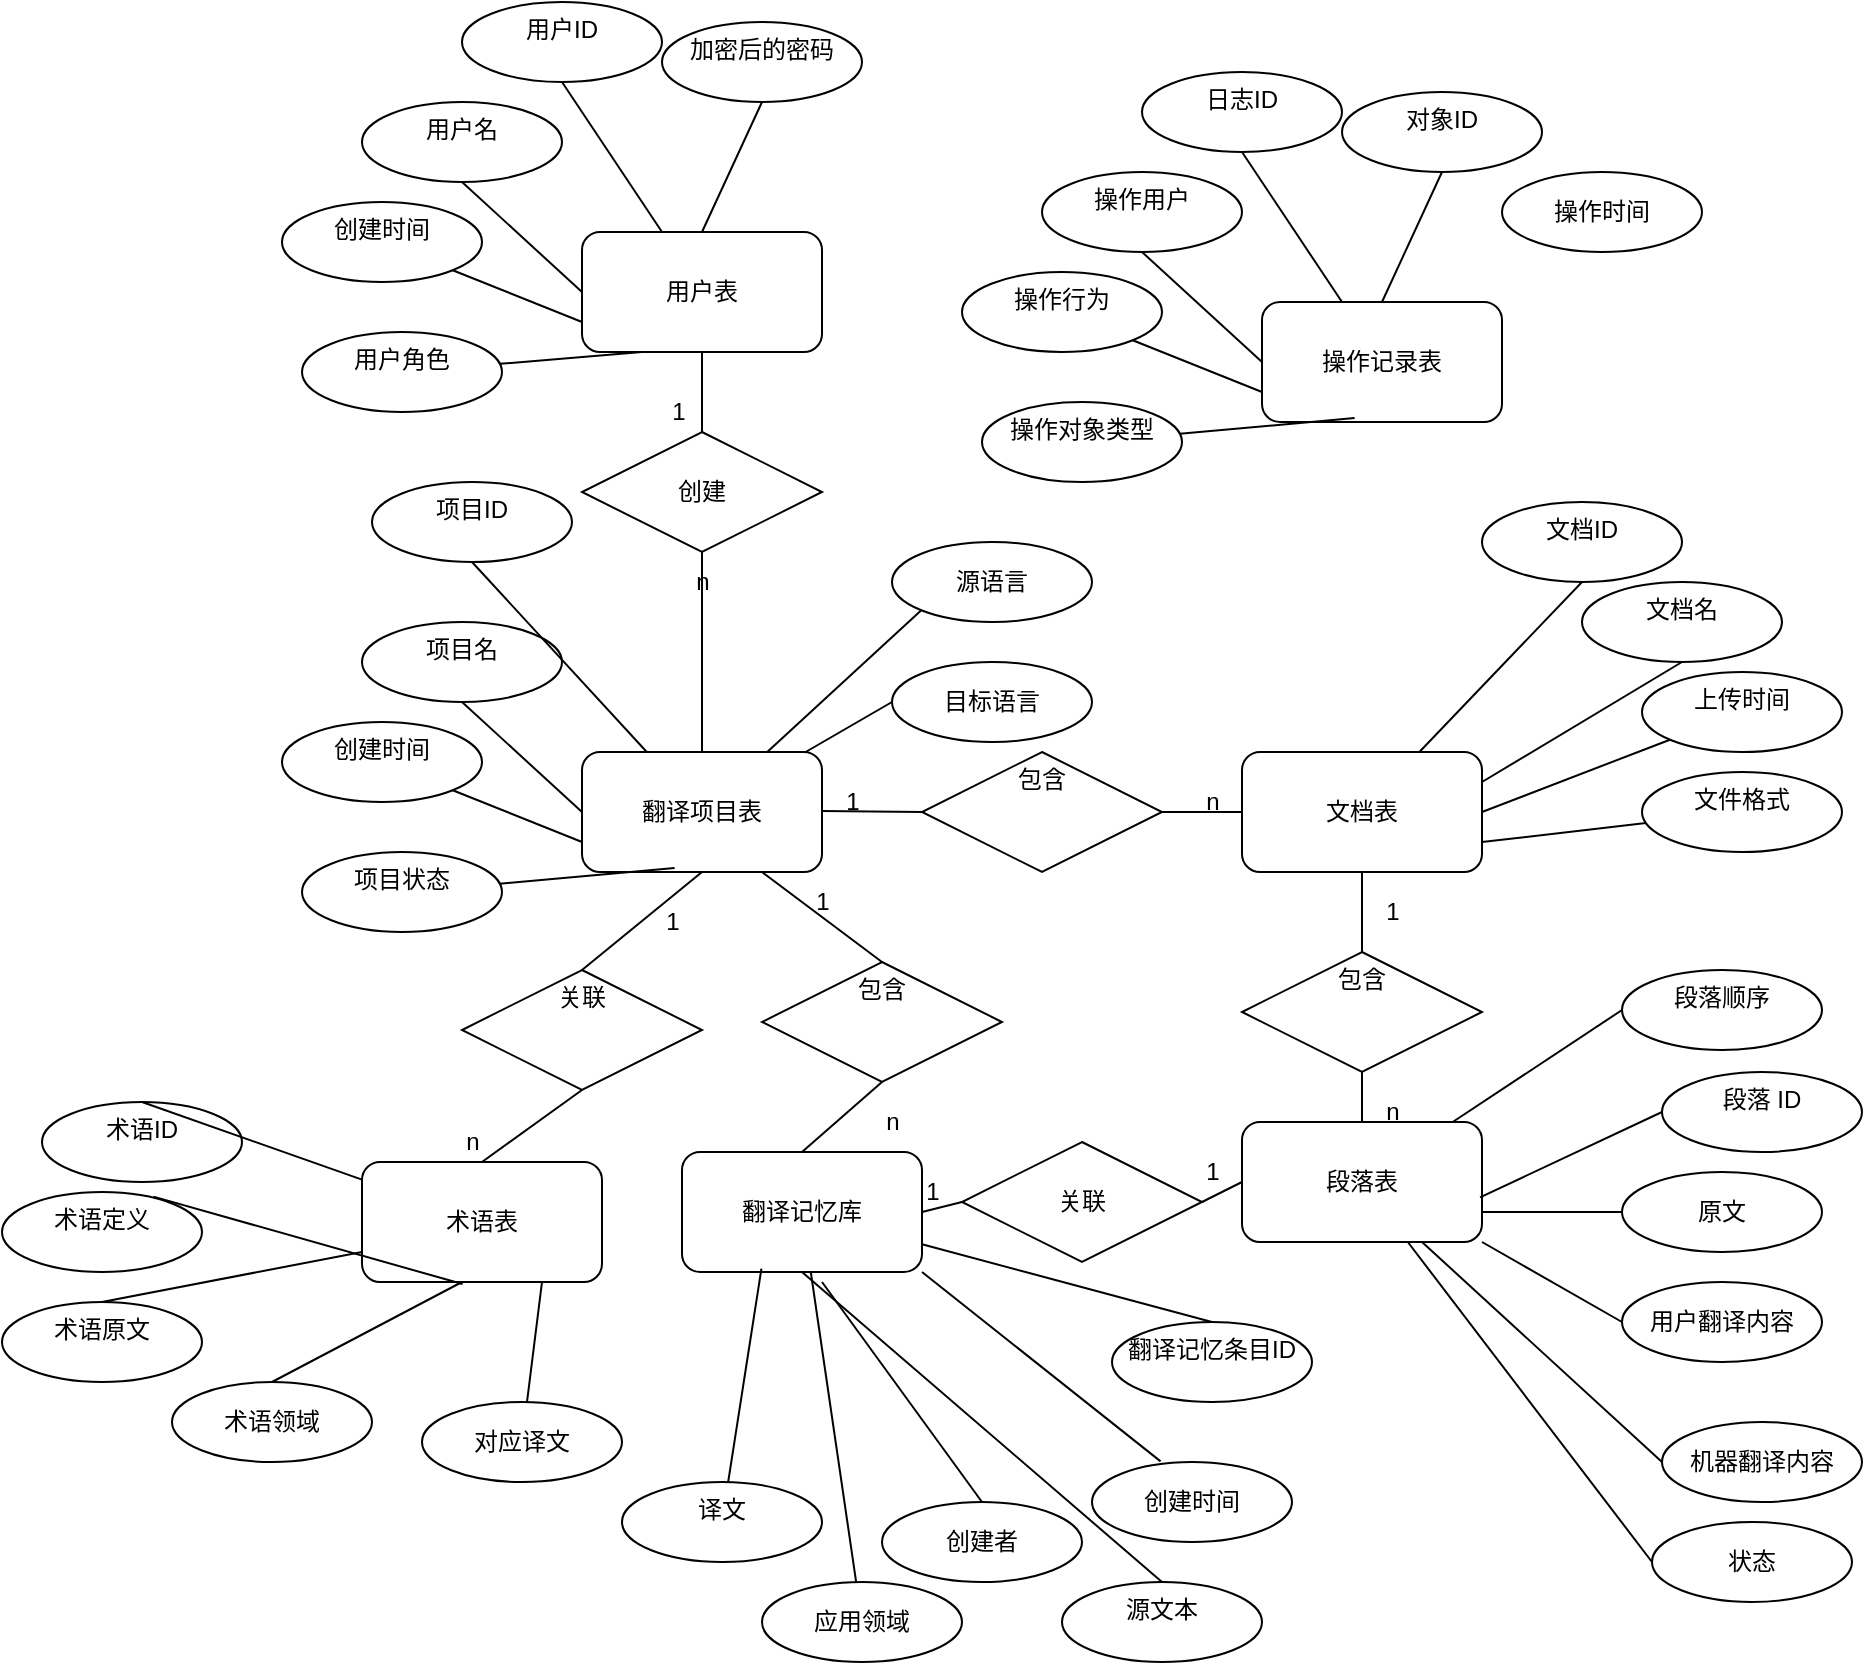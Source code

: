 <mxfile version="26.2.15">
  <diagram id="R2lEEEUBdFMjLlhIrx00" name="Page-1">
    <mxGraphModel dx="1628" dy="1782" grid="1" gridSize="10" guides="1" tooltips="1" connect="1" arrows="1" fold="1" page="1" pageScale="1" pageWidth="850" pageHeight="1100" math="0" shadow="0" extFonts="Permanent Marker^https://fonts.googleapis.com/css?family=Permanent+Marker">
      <root>
        <mxCell id="0" />
        <mxCell id="1" parent="0" />
        <mxCell id="MtWuQG_OQLCqCNwVCw_5-1" value="翻译项目表" style="rounded=1;whiteSpace=wrap;html=1;" parent="1" vertex="1">
          <mxGeometry x="170" y="355" width="120" height="60" as="geometry" />
        </mxCell>
        <mxCell id="MtWuQG_OQLCqCNwVCw_5-18" value="项目ID" style="ellipse;whiteSpace=wrap;html=1;align=center;verticalAlign=top;spacingLeft=4;spacingRight=4;fontFamily=Helvetica;fontSize=12;fontColor=default;resizable=0;fillColor=none;" parent="1" vertex="1">
          <mxGeometry x="65" y="220" width="100" height="40" as="geometry" />
        </mxCell>
        <mxCell id="MtWuQG_OQLCqCNwVCw_5-19" value="项目名" style="ellipse;whiteSpace=wrap;html=1;align=center;verticalAlign=top;spacingLeft=4;spacingRight=4;fontFamily=Helvetica;fontSize=12;fontColor=default;resizable=0;fillColor=none;" parent="1" vertex="1">
          <mxGeometry x="60" y="290" width="100" height="40" as="geometry" />
        </mxCell>
        <mxCell id="MtWuQG_OQLCqCNwVCw_5-21" value="创建时间" style="ellipse;whiteSpace=wrap;html=1;align=center;verticalAlign=top;spacingLeft=4;spacingRight=4;fontFamily=Helvetica;fontSize=12;fontColor=default;resizable=0;fillColor=none;" parent="1" vertex="1">
          <mxGeometry x="20" y="340" width="100" height="40" as="geometry" />
        </mxCell>
        <mxCell id="MtWuQG_OQLCqCNwVCw_5-28" value="项目状态" style="ellipse;whiteSpace=wrap;html=1;align=center;verticalAlign=top;spacingLeft=4;spacingRight=4;fontFamily=Helvetica;fontSize=12;fontColor=default;resizable=0;fillColor=none;" parent="1" vertex="1">
          <mxGeometry x="30" y="405" width="100" height="40" as="geometry" />
        </mxCell>
        <mxCell id="MtWuQG_OQLCqCNwVCw_5-32" value="" style="endArrow=none;html=1;rounded=0;fontFamily=Helvetica;fontSize=12;fontColor=default;resizable=0;exitX=0.5;exitY=1;exitDx=0;exitDy=0;" parent="1" source="MtWuQG_OQLCqCNwVCw_5-18" target="MtWuQG_OQLCqCNwVCw_5-1" edge="1">
          <mxGeometry relative="1" as="geometry">
            <mxPoint x="130" y="455" as="sourcePoint" />
            <mxPoint x="290" y="455" as="targetPoint" />
          </mxGeometry>
        </mxCell>
        <mxCell id="MtWuQG_OQLCqCNwVCw_5-34" value="" style="endArrow=none;html=1;rounded=0;fontFamily=Helvetica;fontSize=12;fontColor=default;resizable=0;entryX=0;entryY=0.75;entryDx=0;entryDy=0;" parent="1" source="MtWuQG_OQLCqCNwVCw_5-21" target="MtWuQG_OQLCqCNwVCw_5-1" edge="1">
          <mxGeometry relative="1" as="geometry">
            <mxPoint x="130" y="455" as="sourcePoint" />
            <mxPoint x="290" y="455" as="targetPoint" />
          </mxGeometry>
        </mxCell>
        <mxCell id="MtWuQG_OQLCqCNwVCw_5-35" value="" style="endArrow=none;html=1;rounded=0;fontFamily=Helvetica;fontSize=12;fontColor=default;resizable=0;exitX=0.5;exitY=1;exitDx=0;exitDy=0;entryX=0;entryY=0.5;entryDx=0;entryDy=0;" parent="1" source="MtWuQG_OQLCqCNwVCw_5-19" target="MtWuQG_OQLCqCNwVCw_5-1" edge="1">
          <mxGeometry relative="1" as="geometry">
            <mxPoint x="130" y="455" as="sourcePoint" />
            <mxPoint x="290" y="455" as="targetPoint" />
          </mxGeometry>
        </mxCell>
        <mxCell id="MtWuQG_OQLCqCNwVCw_5-36" value="" style="endArrow=none;html=1;rounded=0;fontFamily=Helvetica;fontSize=12;fontColor=default;resizable=0;entryX=0.386;entryY=0.967;entryDx=0;entryDy=0;entryPerimeter=0;" parent="1" source="MtWuQG_OQLCqCNwVCw_5-28" target="MtWuQG_OQLCqCNwVCw_5-1" edge="1">
          <mxGeometry relative="1" as="geometry">
            <mxPoint x="130" y="455" as="sourcePoint" />
            <mxPoint x="290" y="455" as="targetPoint" />
          </mxGeometry>
        </mxCell>
        <mxCell id="MtWuQG_OQLCqCNwVCw_5-37" value="" style="endArrow=none;html=1;rounded=0;fontFamily=Helvetica;fontSize=12;fontColor=default;resizable=0;exitX=0.5;exitY=1;exitDx=0;exitDy=0;entryX=0.5;entryY=0;entryDx=0;entryDy=0;" parent="1" source="GQLATtN6Gv0IoLlRFun3-109" target="MtWuQG_OQLCqCNwVCw_5-1" edge="1">
          <mxGeometry relative="1" as="geometry">
            <mxPoint x="310" y="250" as="sourcePoint" />
            <mxPoint x="290" y="455" as="targetPoint" />
          </mxGeometry>
        </mxCell>
        <mxCell id="MtWuQG_OQLCqCNwVCw_5-39" value="文档表" style="rounded=1;whiteSpace=wrap;html=1;" parent="1" vertex="1">
          <mxGeometry x="500" y="355" width="120" height="60" as="geometry" />
        </mxCell>
        <mxCell id="MtWuQG_OQLCqCNwVCw_5-40" value="文档ID" style="ellipse;whiteSpace=wrap;html=1;align=center;verticalAlign=top;spacingLeft=4;spacingRight=4;fontFamily=Helvetica;fontSize=12;fontColor=default;resizable=0;fillColor=none;" parent="1" vertex="1">
          <mxGeometry x="620" y="230" width="100" height="40" as="geometry" />
        </mxCell>
        <mxCell id="MtWuQG_OQLCqCNwVCw_5-41" value="文档名" style="ellipse;whiteSpace=wrap;html=1;align=center;verticalAlign=top;spacingLeft=4;spacingRight=4;fontFamily=Helvetica;fontSize=12;fontColor=default;resizable=0;fillColor=none;" parent="1" vertex="1">
          <mxGeometry x="670" y="270" width="100" height="40" as="geometry" />
        </mxCell>
        <mxCell id="MtWuQG_OQLCqCNwVCw_5-42" value="上传时间" style="ellipse;whiteSpace=wrap;html=1;align=center;verticalAlign=top;spacingLeft=4;spacingRight=4;fontFamily=Helvetica;fontSize=12;fontColor=default;resizable=0;fillColor=none;" parent="1" vertex="1">
          <mxGeometry x="700" y="315" width="100" height="40" as="geometry" />
        </mxCell>
        <mxCell id="MtWuQG_OQLCqCNwVCw_5-44" value="文件格式" style="ellipse;whiteSpace=wrap;html=1;align=center;verticalAlign=top;spacingLeft=4;spacingRight=4;fontFamily=Helvetica;fontSize=12;fontColor=default;resizable=0;fillColor=none;" parent="1" vertex="1">
          <mxGeometry x="700" y="365" width="100" height="40" as="geometry" />
        </mxCell>
        <mxCell id="MtWuQG_OQLCqCNwVCw_5-45" value="" style="endArrow=none;html=1;rounded=0;fontFamily=Helvetica;fontSize=12;fontColor=default;resizable=0;exitX=0.5;exitY=1;exitDx=0;exitDy=0;" parent="1" source="MtWuQG_OQLCqCNwVCw_5-40" target="MtWuQG_OQLCqCNwVCw_5-39" edge="1">
          <mxGeometry relative="1" as="geometry">
            <mxPoint x="610" y="525" as="sourcePoint" />
            <mxPoint x="770" y="525" as="targetPoint" />
          </mxGeometry>
        </mxCell>
        <mxCell id="MtWuQG_OQLCqCNwVCw_5-46" value="" style="endArrow=none;html=1;rounded=0;fontFamily=Helvetica;fontSize=12;fontColor=default;resizable=0;entryX=1;entryY=0.5;entryDx=0;entryDy=0;" parent="1" source="MtWuQG_OQLCqCNwVCw_5-42" target="MtWuQG_OQLCqCNwVCw_5-39" edge="1">
          <mxGeometry relative="1" as="geometry">
            <mxPoint x="610" y="525" as="sourcePoint" />
            <mxPoint x="770" y="525" as="targetPoint" />
          </mxGeometry>
        </mxCell>
        <mxCell id="MtWuQG_OQLCqCNwVCw_5-47" value="" style="endArrow=none;html=1;rounded=0;fontFamily=Helvetica;fontSize=12;fontColor=default;resizable=0;exitX=0.5;exitY=1;exitDx=0;exitDy=0;entryX=1;entryY=0.25;entryDx=0;entryDy=0;" parent="1" source="MtWuQG_OQLCqCNwVCw_5-41" target="MtWuQG_OQLCqCNwVCw_5-39" edge="1">
          <mxGeometry relative="1" as="geometry">
            <mxPoint x="610" y="525" as="sourcePoint" />
            <mxPoint x="770" y="525" as="targetPoint" />
          </mxGeometry>
        </mxCell>
        <mxCell id="MtWuQG_OQLCqCNwVCw_5-48" value="" style="endArrow=none;html=1;rounded=0;fontFamily=Helvetica;fontSize=12;fontColor=default;resizable=0;entryX=1;entryY=0.75;entryDx=0;entryDy=0;" parent="1" source="MtWuQG_OQLCqCNwVCw_5-44" target="MtWuQG_OQLCqCNwVCw_5-39" edge="1">
          <mxGeometry relative="1" as="geometry">
            <mxPoint x="610" y="525" as="sourcePoint" />
            <mxPoint x="770" y="525" as="targetPoint" />
          </mxGeometry>
        </mxCell>
        <mxCell id="MtWuQG_OQLCqCNwVCw_5-50" value="段落表" style="rounded=1;whiteSpace=wrap;html=1;" parent="1" vertex="1">
          <mxGeometry x="500" y="540" width="120" height="60" as="geometry" />
        </mxCell>
        <mxCell id="MtWuQG_OQLCqCNwVCw_5-51" value="段落顺序" style="ellipse;whiteSpace=wrap;html=1;align=center;verticalAlign=top;spacingLeft=4;spacingRight=4;fontFamily=Helvetica;fontSize=12;fontColor=default;resizable=0;fillColor=none;" parent="1" vertex="1">
          <mxGeometry x="690" y="464" width="100" height="40" as="geometry" />
        </mxCell>
        <mxCell id="MtWuQG_OQLCqCNwVCw_5-52" value="段落 ID" style="ellipse;whiteSpace=wrap;html=1;align=center;verticalAlign=top;spacingLeft=4;spacingRight=4;fontFamily=Helvetica;fontSize=12;fontColor=default;resizable=0;fillColor=none;" parent="1" vertex="1">
          <mxGeometry x="710" y="515" width="100" height="40" as="geometry" />
        </mxCell>
        <mxCell id="MtWuQG_OQLCqCNwVCw_5-56" value="" style="endArrow=none;html=1;rounded=0;fontFamily=Helvetica;fontSize=12;fontColor=default;resizable=0;exitX=0;exitY=0.5;exitDx=0;exitDy=0;" parent="1" source="MtWuQG_OQLCqCNwVCw_5-51" target="MtWuQG_OQLCqCNwVCw_5-50" edge="1">
          <mxGeometry relative="1" as="geometry">
            <mxPoint x="230" y="530" as="sourcePoint" />
            <mxPoint x="450" y="569" as="targetPoint" />
          </mxGeometry>
        </mxCell>
        <mxCell id="MtWuQG_OQLCqCNwVCw_5-58" value="" style="endArrow=none;html=1;rounded=0;fontFamily=Helvetica;fontSize=12;fontColor=default;resizable=0;exitX=0;exitY=0.5;exitDx=0;exitDy=0;entryX=0.992;entryY=0.628;entryDx=0;entryDy=0;entryPerimeter=0;" parent="1" source="MtWuQG_OQLCqCNwVCw_5-52" target="MtWuQG_OQLCqCNwVCw_5-50" edge="1">
          <mxGeometry relative="1" as="geometry">
            <mxPoint x="290" y="569" as="sourcePoint" />
            <mxPoint x="450" y="569" as="targetPoint" />
          </mxGeometry>
        </mxCell>
        <mxCell id="MtWuQG_OQLCqCNwVCw_5-61" value="术语表" style="rounded=1;whiteSpace=wrap;html=1;" parent="1" vertex="1">
          <mxGeometry x="60" y="560" width="120" height="60" as="geometry" />
        </mxCell>
        <mxCell id="MtWuQG_OQLCqCNwVCw_5-62" value="术语ID" style="ellipse;whiteSpace=wrap;html=1;align=center;verticalAlign=top;spacingLeft=4;spacingRight=4;fontFamily=Helvetica;fontSize=12;fontColor=default;resizable=0;fillColor=none;" parent="1" vertex="1">
          <mxGeometry x="-100" y="530" width="100" height="40" as="geometry" />
        </mxCell>
        <mxCell id="MtWuQG_OQLCqCNwVCw_5-63" value="术语原文" style="ellipse;whiteSpace=wrap;html=1;align=center;verticalAlign=top;spacingLeft=4;spacingRight=4;fontFamily=Helvetica;fontSize=12;fontColor=default;resizable=0;fillColor=none;" parent="1" vertex="1">
          <mxGeometry x="-120" y="630" width="100" height="40" as="geometry" />
        </mxCell>
        <mxCell id="MtWuQG_OQLCqCNwVCw_5-64" value="术语定义" style="ellipse;whiteSpace=wrap;html=1;align=center;verticalAlign=top;spacingLeft=4;spacingRight=4;fontFamily=Helvetica;fontSize=12;fontColor=default;resizable=0;fillColor=none;" parent="1" vertex="1">
          <mxGeometry x="-120" y="575" width="100" height="40" as="geometry" />
        </mxCell>
        <mxCell id="MtWuQG_OQLCqCNwVCw_5-67" value="" style="endArrow=none;html=1;rounded=0;fontFamily=Helvetica;fontSize=12;fontColor=default;resizable=0;exitX=0.5;exitY=0;exitDx=0;exitDy=0;" parent="1" source="MtWuQG_OQLCqCNwVCw_5-62" target="MtWuQG_OQLCqCNwVCw_5-61" edge="1">
          <mxGeometry relative="1" as="geometry">
            <mxPoint x="-160" y="694" as="sourcePoint" />
            <mxPoint y="694" as="targetPoint" />
          </mxGeometry>
        </mxCell>
        <mxCell id="MtWuQG_OQLCqCNwVCw_5-68" value="" style="endArrow=none;html=1;rounded=0;fontFamily=Helvetica;fontSize=12;fontColor=default;resizable=0;entryX=0.419;entryY=1.017;entryDx=0;entryDy=0;entryPerimeter=0;exitX=0.757;exitY=0.058;exitDx=0;exitDy=0;exitPerimeter=0;" parent="1" source="MtWuQG_OQLCqCNwVCw_5-64" target="MtWuQG_OQLCqCNwVCw_5-61" edge="1">
          <mxGeometry relative="1" as="geometry">
            <mxPoint x="-154.855" y="616.713" as="sourcePoint" />
            <mxPoint y="694" as="targetPoint" />
          </mxGeometry>
        </mxCell>
        <mxCell id="MtWuQG_OQLCqCNwVCw_5-69" value="" style="endArrow=none;html=1;rounded=0;fontFamily=Helvetica;fontSize=12;fontColor=default;resizable=0;exitX=0.5;exitY=0;exitDx=0;exitDy=0;entryX=0;entryY=0.75;entryDx=0;entryDy=0;" parent="1" source="MtWuQG_OQLCqCNwVCw_5-63" edge="1" target="MtWuQG_OQLCqCNwVCw_5-61">
          <mxGeometry relative="1" as="geometry">
            <mxPoint x="-160" y="694" as="sourcePoint" />
            <mxPoint x="120" y="623" as="targetPoint" />
          </mxGeometry>
        </mxCell>
        <mxCell id="MtWuQG_OQLCqCNwVCw_5-94" value="翻译记忆库" style="rounded=1;whiteSpace=wrap;html=1;" parent="1" vertex="1">
          <mxGeometry x="220" y="555" width="120" height="60" as="geometry" />
        </mxCell>
        <mxCell id="MtWuQG_OQLCqCNwVCw_5-95" value="翻译记忆条目ID" style="ellipse;whiteSpace=wrap;html=1;align=center;verticalAlign=top;spacingLeft=4;spacingRight=4;fontFamily=Helvetica;fontSize=12;fontColor=default;resizable=0;fillColor=none;" parent="1" vertex="1">
          <mxGeometry x="435" y="640" width="100" height="40" as="geometry" />
        </mxCell>
        <mxCell id="MtWuQG_OQLCqCNwVCw_5-96" value="源文本" style="ellipse;whiteSpace=wrap;html=1;align=center;verticalAlign=top;spacingLeft=4;spacingRight=4;fontFamily=Helvetica;fontSize=12;fontColor=default;resizable=0;fillColor=none;" parent="1" vertex="1">
          <mxGeometry x="410" y="770" width="100" height="40" as="geometry" />
        </mxCell>
        <mxCell id="MtWuQG_OQLCqCNwVCw_5-97" value="译文" style="ellipse;whiteSpace=wrap;html=1;align=center;verticalAlign=top;spacingLeft=4;spacingRight=4;fontFamily=Helvetica;fontSize=12;fontColor=default;resizable=0;fillColor=none;" parent="1" vertex="1">
          <mxGeometry x="190" y="720" width="100" height="40" as="geometry" />
        </mxCell>
        <mxCell id="MtWuQG_OQLCqCNwVCw_5-100" value="" style="endArrow=none;html=1;rounded=0;fontFamily=Helvetica;fontSize=12;fontColor=default;resizable=0;exitX=0.5;exitY=0;exitDx=0;exitDy=0;" parent="1" source="MtWuQG_OQLCqCNwVCw_5-95" target="MtWuQG_OQLCqCNwVCw_5-94" edge="1">
          <mxGeometry relative="1" as="geometry">
            <mxPoint x="430" y="850" as="sourcePoint" />
            <mxPoint x="590" y="850" as="targetPoint" />
          </mxGeometry>
        </mxCell>
        <mxCell id="MtWuQG_OQLCqCNwVCw_5-101" value="" style="endArrow=none;html=1;rounded=0;fontFamily=Helvetica;fontSize=12;fontColor=default;resizable=0;entryX=0.331;entryY=0.972;entryDx=0;entryDy=0;entryPerimeter=0;" parent="1" source="MtWuQG_OQLCqCNwVCw_5-97" target="MtWuQG_OQLCqCNwVCw_5-94" edge="1">
          <mxGeometry relative="1" as="geometry">
            <mxPoint x="430" y="850" as="sourcePoint" />
            <mxPoint x="590" y="850" as="targetPoint" />
          </mxGeometry>
        </mxCell>
        <mxCell id="MtWuQG_OQLCqCNwVCw_5-102" value="" style="endArrow=none;html=1;rounded=0;fontFamily=Helvetica;fontSize=12;fontColor=default;resizable=0;exitX=0.5;exitY=0;exitDx=0;exitDy=0;entryX=0.5;entryY=1;entryDx=0;entryDy=0;" parent="1" source="MtWuQG_OQLCqCNwVCw_5-96" target="MtWuQG_OQLCqCNwVCw_5-94" edge="1">
          <mxGeometry relative="1" as="geometry">
            <mxPoint x="430" y="850" as="sourcePoint" />
            <mxPoint x="590" y="850" as="targetPoint" />
          </mxGeometry>
        </mxCell>
        <mxCell id="MtWuQG_OQLCqCNwVCw_5-106" value="包含&lt;div&gt;&lt;br&gt;&lt;/div&gt;" style="shape=rhombus;perimeter=rhombusPerimeter;whiteSpace=wrap;html=1;align=center;verticalAlign=top;spacingLeft=4;spacingRight=4;fontFamily=Helvetica;fontSize=12;fontColor=default;resizable=0;fillColor=none;" parent="1" vertex="1">
          <mxGeometry x="340" y="355" width="120" height="60" as="geometry" />
        </mxCell>
        <mxCell id="MtWuQG_OQLCqCNwVCw_5-107" value="包含" style="shape=rhombus;perimeter=rhombusPerimeter;whiteSpace=wrap;html=1;align=center;verticalAlign=top;spacingLeft=4;spacingRight=4;fontFamily=Helvetica;fontSize=12;fontColor=default;resizable=0;fillColor=none;" parent="1" vertex="1">
          <mxGeometry x="500" y="455" width="120" height="60" as="geometry" />
        </mxCell>
        <mxCell id="MtWuQG_OQLCqCNwVCw_5-108" value="关联" style="shape=rhombus;perimeter=rhombusPerimeter;whiteSpace=wrap;html=1;align=center;verticalAlign=top;spacingLeft=4;spacingRight=4;fontFamily=Helvetica;fontSize=12;fontColor=default;resizable=0;fillColor=none;" parent="1" vertex="1">
          <mxGeometry x="110" y="464" width="120" height="60" as="geometry" />
        </mxCell>
        <mxCell id="MtWuQG_OQLCqCNwVCw_5-109" value="包含" style="shape=rhombus;perimeter=rhombusPerimeter;whiteSpace=wrap;html=1;align=center;verticalAlign=top;spacingLeft=4;spacingRight=4;fontFamily=Helvetica;fontSize=12;fontColor=default;resizable=0;fillColor=none;" parent="1" vertex="1">
          <mxGeometry x="260" y="460" width="120" height="60" as="geometry" />
        </mxCell>
        <mxCell id="MtWuQG_OQLCqCNwVCw_5-115" value="" style="endArrow=none;html=1;rounded=0;fontFamily=Helvetica;fontSize=12;fontColor=default;resizable=0;entryX=0;entryY=0.5;entryDx=0;entryDy=0;" parent="1" target="MtWuQG_OQLCqCNwVCw_5-106" edge="1">
          <mxGeometry relative="1" as="geometry">
            <mxPoint x="290" y="384.5" as="sourcePoint" />
            <mxPoint x="450" y="384.5" as="targetPoint" />
          </mxGeometry>
        </mxCell>
        <mxCell id="MtWuQG_OQLCqCNwVCw_5-118" value="" style="endArrow=none;html=1;rounded=0;fontFamily=Helvetica;fontSize=12;fontColor=default;resizable=0;entryX=0.5;entryY=1;entryDx=0;entryDy=0;exitX=0.5;exitY=0;exitDx=0;exitDy=0;" parent="1" source="MtWuQG_OQLCqCNwVCw_5-107" target="MtWuQG_OQLCqCNwVCw_5-39" edge="1">
          <mxGeometry relative="1" as="geometry">
            <mxPoint x="360" y="470" as="sourcePoint" />
            <mxPoint x="340" y="385" as="targetPoint" />
          </mxGeometry>
        </mxCell>
        <mxCell id="MtWuQG_OQLCqCNwVCw_5-119" value="" style="endArrow=none;html=1;rounded=0;fontFamily=Helvetica;fontSize=12;fontColor=default;resizable=0;exitX=0;exitY=0.5;exitDx=0;exitDy=0;entryX=1;entryY=0.5;entryDx=0;entryDy=0;" parent="1" source="MtWuQG_OQLCqCNwVCw_5-39" target="MtWuQG_OQLCqCNwVCw_5-106" edge="1">
          <mxGeometry relative="1" as="geometry">
            <mxPoint x="260" y="560" as="sourcePoint" />
            <mxPoint x="420" y="560" as="targetPoint" />
          </mxGeometry>
        </mxCell>
        <mxCell id="MtWuQG_OQLCqCNwVCw_5-121" value="n" style="text;html=1;align=center;verticalAlign=middle;resizable=0;points=[];autosize=1;strokeColor=none;fillColor=none;fontFamily=Helvetica;fontSize=12;fontColor=default;" parent="1" vertex="1">
          <mxGeometry x="470" y="365" width="30" height="30" as="geometry" />
        </mxCell>
        <mxCell id="MtWuQG_OQLCqCNwVCw_5-122" value="" style="endArrow=none;html=1;rounded=0;fontFamily=Helvetica;fontSize=12;fontColor=default;resizable=0;entryX=0;entryY=0.3D0. 5;entryDx=0;entryDy=0;" parent="1" target="MtWuQG_OQLCqCNwVCw_5-120" edge="1">
          <mxGeometry relative="1" as="geometry">
            <mxPoint x="290" y="384.5" as="sourcePoint" />
            <mxPoint x="340" y="385" as="targetPoint" />
          </mxGeometry>
        </mxCell>
        <mxCell id="MtWuQG_OQLCqCNwVCw_5-120" value="1" style="text;html=1;align=center;verticalAlign=middle;resizable=0;points=[];autosize=1;strokeColor=none;fillColor=none;fontFamily=Helvetica;fontSize=12;fontColor=default;" parent="1" vertex="1">
          <mxGeometry x="290" y="365" width="30" height="30" as="geometry" />
        </mxCell>
        <mxCell id="MtWuQG_OQLCqCNwVCw_5-123" value="" style="endArrow=none;html=1;rounded=0;fontFamily=Helvetica;fontSize=12;fontColor=default;resizable=0;exitX=0.5;exitY=0;exitDx=0;exitDy=0;entryX=0.5;entryY=1;entryDx=0;entryDy=0;" parent="1" source="MtWuQG_OQLCqCNwVCw_5-50" target="MtWuQG_OQLCqCNwVCw_5-107" edge="1">
          <mxGeometry relative="1" as="geometry">
            <mxPoint x="300" y="394.5" as="sourcePoint" />
            <mxPoint x="570" y="520" as="targetPoint" />
          </mxGeometry>
        </mxCell>
        <mxCell id="MtWuQG_OQLCqCNwVCw_5-124" value="n" style="text;html=1;align=center;verticalAlign=middle;resizable=0;points=[];autosize=1;strokeColor=none;fillColor=none;fontFamily=Helvetica;fontSize=12;fontColor=default;" parent="1" vertex="1">
          <mxGeometry x="560" y="520" width="30" height="30" as="geometry" />
        </mxCell>
        <mxCell id="MtWuQG_OQLCqCNwVCw_5-125" value="1" style="text;html=1;align=center;verticalAlign=middle;resizable=0;points=[];autosize=1;strokeColor=none;fillColor=none;fontFamily=Helvetica;fontSize=12;fontColor=default;" parent="1" vertex="1">
          <mxGeometry x="560" y="420" width="30" height="30" as="geometry" />
        </mxCell>
        <mxCell id="MtWuQG_OQLCqCNwVCw_5-126" value="" style="endArrow=none;html=1;rounded=0;fontFamily=Helvetica;fontSize=12;fontColor=default;resizable=0;exitX=0.5;exitY=0;exitDx=0;exitDy=0;entryX=0.5;entryY=1;entryDx=0;entryDy=0;" parent="1" source="MtWuQG_OQLCqCNwVCw_5-61" target="MtWuQG_OQLCqCNwVCw_5-108" edge="1">
          <mxGeometry relative="1" as="geometry">
            <mxPoint x="240" y="550" as="sourcePoint" />
            <mxPoint x="400" y="550" as="targetPoint" />
          </mxGeometry>
        </mxCell>
        <mxCell id="MtWuQG_OQLCqCNwVCw_5-127" value="" style="endArrow=none;html=1;rounded=0;fontFamily=Helvetica;fontSize=12;fontColor=default;resizable=0;exitX=0.5;exitY=0;exitDx=0;exitDy=0;entryX=0.5;entryY=1;entryDx=0;entryDy=0;" parent="1" source="MtWuQG_OQLCqCNwVCw_5-108" target="MtWuQG_OQLCqCNwVCw_5-1" edge="1">
          <mxGeometry relative="1" as="geometry">
            <mxPoint x="240" y="550" as="sourcePoint" />
            <mxPoint x="400" y="550" as="targetPoint" />
          </mxGeometry>
        </mxCell>
        <mxCell id="MtWuQG_OQLCqCNwVCw_5-128" value="" style="endArrow=none;html=1;rounded=0;fontFamily=Helvetica;fontSize=12;fontColor=default;resizable=0;entryX=0.75;entryY=1;entryDx=0;entryDy=0;exitX=0.5;exitY=0;exitDx=0;exitDy=0;" parent="1" source="MtWuQG_OQLCqCNwVCw_5-109" target="MtWuQG_OQLCqCNwVCw_5-1" edge="1">
          <mxGeometry relative="1" as="geometry">
            <mxPoint x="240" y="650" as="sourcePoint" />
            <mxPoint x="570" y="600" as="targetPoint" />
          </mxGeometry>
        </mxCell>
        <mxCell id="MtWuQG_OQLCqCNwVCw_5-130" value="" style="endArrow=none;html=1;rounded=0;fontFamily=Helvetica;fontSize=12;fontColor=default;resizable=0;exitX=0.5;exitY=0;exitDx=0;exitDy=0;entryX=0.5;entryY=1;entryDx=0;entryDy=0;" parent="1" source="MtWuQG_OQLCqCNwVCw_5-94" target="MtWuQG_OQLCqCNwVCw_5-109" edge="1">
          <mxGeometry relative="1" as="geometry">
            <mxPoint x="360" y="565" as="sourcePoint" />
            <mxPoint x="400" y="650" as="targetPoint" />
          </mxGeometry>
        </mxCell>
        <mxCell id="MtWuQG_OQLCqCNwVCw_5-133" value="n" style="text;html=1;align=center;verticalAlign=middle;resizable=0;points=[];autosize=1;strokeColor=none;fillColor=none;fontFamily=Helvetica;fontSize=12;fontColor=default;" parent="1" vertex="1">
          <mxGeometry x="100" y="535" width="30" height="30" as="geometry" />
        </mxCell>
        <mxCell id="MtWuQG_OQLCqCNwVCw_5-134" value="1" style="text;html=1;align=center;verticalAlign=middle;resizable=0;points=[];autosize=1;strokeColor=none;fillColor=none;fontFamily=Helvetica;fontSize=12;fontColor=default;" parent="1" vertex="1">
          <mxGeometry x="275" y="415" width="30" height="30" as="geometry" />
        </mxCell>
        <mxCell id="MtWuQG_OQLCqCNwVCw_5-135" value="n" style="text;html=1;align=center;verticalAlign=middle;resizable=0;points=[];autosize=1;strokeColor=none;fillColor=none;fontFamily=Helvetica;fontSize=12;fontColor=default;" parent="1" vertex="1">
          <mxGeometry x="310" y="525" width="30" height="30" as="geometry" />
        </mxCell>
        <mxCell id="GQLATtN6Gv0IoLlRFun3-65" value="用户表" style="rounded=1;whiteSpace=wrap;html=1;" vertex="1" parent="1">
          <mxGeometry x="170" y="95" width="120" height="60" as="geometry" />
        </mxCell>
        <mxCell id="GQLATtN6Gv0IoLlRFun3-66" value="用户ID" style="ellipse;whiteSpace=wrap;html=1;align=center;verticalAlign=top;spacingLeft=4;spacingRight=4;fontFamily=Helvetica;fontSize=12;fontColor=default;resizable=0;fillColor=none;" vertex="1" parent="1">
          <mxGeometry x="110" y="-20" width="100" height="40" as="geometry" />
        </mxCell>
        <mxCell id="GQLATtN6Gv0IoLlRFun3-67" value="用户名" style="ellipse;whiteSpace=wrap;html=1;align=center;verticalAlign=top;spacingLeft=4;spacingRight=4;fontFamily=Helvetica;fontSize=12;fontColor=default;resizable=0;fillColor=none;" vertex="1" parent="1">
          <mxGeometry x="60" y="30" width="100" height="40" as="geometry" />
        </mxCell>
        <mxCell id="GQLATtN6Gv0IoLlRFun3-68" value="创建时间" style="ellipse;whiteSpace=wrap;html=1;align=center;verticalAlign=top;spacingLeft=4;spacingRight=4;fontFamily=Helvetica;fontSize=12;fontColor=default;resizable=0;fillColor=none;" vertex="1" parent="1">
          <mxGeometry x="20" y="80" width="100" height="40" as="geometry" />
        </mxCell>
        <mxCell id="GQLATtN6Gv0IoLlRFun3-69" value="加密后的密码" style="ellipse;whiteSpace=wrap;html=1;align=center;verticalAlign=top;spacingLeft=4;spacingRight=4;fontFamily=Helvetica;fontSize=12;fontColor=default;resizable=0;fillColor=none;" vertex="1" parent="1">
          <mxGeometry x="210" y="-10" width="100" height="40" as="geometry" />
        </mxCell>
        <mxCell id="GQLATtN6Gv0IoLlRFun3-70" value="用户角色" style="ellipse;whiteSpace=wrap;html=1;align=center;verticalAlign=top;spacingLeft=4;spacingRight=4;fontFamily=Helvetica;fontSize=12;fontColor=default;resizable=0;fillColor=none;" vertex="1" parent="1">
          <mxGeometry x="30" y="145" width="100" height="40" as="geometry" />
        </mxCell>
        <mxCell id="GQLATtN6Gv0IoLlRFun3-71" value="" style="endArrow=none;html=1;rounded=0;fontFamily=Helvetica;fontSize=12;fontColor=default;resizable=0;exitX=0.5;exitY=1;exitDx=0;exitDy=0;" edge="1" parent="1" source="GQLATtN6Gv0IoLlRFun3-66" target="GQLATtN6Gv0IoLlRFun3-65">
          <mxGeometry relative="1" as="geometry">
            <mxPoint x="130" y="195" as="sourcePoint" />
            <mxPoint x="290" y="195" as="targetPoint" />
          </mxGeometry>
        </mxCell>
        <mxCell id="GQLATtN6Gv0IoLlRFun3-72" value="" style="endArrow=none;html=1;rounded=0;fontFamily=Helvetica;fontSize=12;fontColor=default;resizable=0;entryX=0;entryY=0.75;entryDx=0;entryDy=0;" edge="1" parent="1" source="GQLATtN6Gv0IoLlRFun3-68" target="GQLATtN6Gv0IoLlRFun3-65">
          <mxGeometry relative="1" as="geometry">
            <mxPoint x="130" y="195" as="sourcePoint" />
            <mxPoint x="290" y="195" as="targetPoint" />
          </mxGeometry>
        </mxCell>
        <mxCell id="GQLATtN6Gv0IoLlRFun3-73" value="" style="endArrow=none;html=1;rounded=0;fontFamily=Helvetica;fontSize=12;fontColor=default;resizable=0;exitX=0.5;exitY=1;exitDx=0;exitDy=0;entryX=0;entryY=0.5;entryDx=0;entryDy=0;" edge="1" parent="1" source="GQLATtN6Gv0IoLlRFun3-67" target="GQLATtN6Gv0IoLlRFun3-65">
          <mxGeometry relative="1" as="geometry">
            <mxPoint x="130" y="195" as="sourcePoint" />
            <mxPoint x="290" y="195" as="targetPoint" />
          </mxGeometry>
        </mxCell>
        <mxCell id="GQLATtN6Gv0IoLlRFun3-74" value="" style="endArrow=none;html=1;rounded=0;fontFamily=Helvetica;fontSize=12;fontColor=default;resizable=0;entryX=0.25;entryY=1;entryDx=0;entryDy=0;" edge="1" parent="1" source="GQLATtN6Gv0IoLlRFun3-70" target="GQLATtN6Gv0IoLlRFun3-65">
          <mxGeometry relative="1" as="geometry">
            <mxPoint x="130" y="195" as="sourcePoint" />
            <mxPoint x="290" y="195" as="targetPoint" />
          </mxGeometry>
        </mxCell>
        <mxCell id="GQLATtN6Gv0IoLlRFun3-75" value="" style="endArrow=none;html=1;rounded=0;fontFamily=Helvetica;fontSize=12;fontColor=default;resizable=0;exitX=0.5;exitY=1;exitDx=0;exitDy=0;entryX=0.5;entryY=0;entryDx=0;entryDy=0;" edge="1" parent="1" source="GQLATtN6Gv0IoLlRFun3-69" target="GQLATtN6Gv0IoLlRFun3-65">
          <mxGeometry relative="1" as="geometry">
            <mxPoint x="130" y="195" as="sourcePoint" />
            <mxPoint x="290" y="195" as="targetPoint" />
          </mxGeometry>
        </mxCell>
        <mxCell id="GQLATtN6Gv0IoLlRFun3-76" value="1" style="edgeLabel;html=1;align=center;verticalAlign=middle;resizable=0;points=[];spacingLeft=4;spacingRight=4;fontFamily=Helvetica;fontSize=12;fontColor=default;fillColor=none;" vertex="1" connectable="0" parent="1">
          <mxGeometry x="230.003" y="184.998" as="geometry">
            <mxPoint x="-12" as="offset" />
          </mxGeometry>
        </mxCell>
        <mxCell id="GQLATtN6Gv0IoLlRFun3-77" value="" style="endArrow=none;html=1;rounded=0;fontFamily=Helvetica;fontSize=12;fontColor=default;resizable=0;entryX=0;entryY=0.3D0. 5;entryDx=0;entryDy=0;" edge="1" parent="1">
          <mxGeometry relative="1" as="geometry">
            <mxPoint x="290" y="124.5" as="sourcePoint" />
            <mxPoint x="290" y="114" as="targetPoint" />
          </mxGeometry>
        </mxCell>
        <mxCell id="GQLATtN6Gv0IoLlRFun3-79" value="1" style="text;html=1;align=center;verticalAlign=middle;resizable=0;points=[];autosize=1;strokeColor=none;fillColor=none;fontFamily=Helvetica;fontSize=12;fontColor=default;" vertex="1" parent="1">
          <mxGeometry x="200" y="425" width="30" height="30" as="geometry" />
        </mxCell>
        <mxCell id="GQLATtN6Gv0IoLlRFun3-80" value="源语言" style="ellipse;whiteSpace=wrap;html=1;align=center;" vertex="1" parent="1">
          <mxGeometry x="325" y="250" width="100" height="40" as="geometry" />
        </mxCell>
        <mxCell id="GQLATtN6Gv0IoLlRFun3-81" value="目标语言" style="ellipse;whiteSpace=wrap;html=1;align=center;" vertex="1" parent="1">
          <mxGeometry x="325" y="310" width="100" height="40" as="geometry" />
        </mxCell>
        <mxCell id="GQLATtN6Gv0IoLlRFun3-82" value="" style="endArrow=none;html=1;rounded=0;entryX=0;entryY=1;entryDx=0;entryDy=0;" edge="1" parent="1" source="MtWuQG_OQLCqCNwVCw_5-1" target="GQLATtN6Gv0IoLlRFun3-80">
          <mxGeometry relative="1" as="geometry">
            <mxPoint x="170" y="350" as="sourcePoint" />
            <mxPoint x="330" y="350" as="targetPoint" />
          </mxGeometry>
        </mxCell>
        <mxCell id="GQLATtN6Gv0IoLlRFun3-83" value="" style="endArrow=none;html=1;rounded=0;entryX=0;entryY=0.5;entryDx=0;entryDy=0;" edge="1" parent="1" source="MtWuQG_OQLCqCNwVCw_5-1" target="GQLATtN6Gv0IoLlRFun3-81">
          <mxGeometry relative="1" as="geometry">
            <mxPoint x="170" y="350" as="sourcePoint" />
            <mxPoint x="330" y="350" as="targetPoint" />
          </mxGeometry>
        </mxCell>
        <mxCell id="GQLATtN6Gv0IoLlRFun3-84" value="原文" style="ellipse;whiteSpace=wrap;html=1;align=center;" vertex="1" parent="1">
          <mxGeometry x="690" y="565" width="100" height="40" as="geometry" />
        </mxCell>
        <mxCell id="GQLATtN6Gv0IoLlRFun3-85" value="用户翻译内容" style="ellipse;whiteSpace=wrap;html=1;align=center;" vertex="1" parent="1">
          <mxGeometry x="690" y="620" width="100" height="40" as="geometry" />
        </mxCell>
        <mxCell id="GQLATtN6Gv0IoLlRFun3-86" value="机器翻译内容" style="ellipse;whiteSpace=wrap;html=1;align=center;" vertex="1" parent="1">
          <mxGeometry x="710" y="690" width="100" height="40" as="geometry" />
        </mxCell>
        <mxCell id="GQLATtN6Gv0IoLlRFun3-87" value="状态" style="ellipse;whiteSpace=wrap;html=1;align=center;" vertex="1" parent="1">
          <mxGeometry x="705" y="740" width="100" height="40" as="geometry" />
        </mxCell>
        <mxCell id="GQLATtN6Gv0IoLlRFun3-89" value="应用领域" style="ellipse;whiteSpace=wrap;html=1;align=center;" vertex="1" parent="1">
          <mxGeometry x="260" y="770" width="100" height="40" as="geometry" />
        </mxCell>
        <mxCell id="GQLATtN6Gv0IoLlRFun3-90" value="创建时间" style="ellipse;whiteSpace=wrap;html=1;align=center;" vertex="1" parent="1">
          <mxGeometry x="425" y="710" width="100" height="40" as="geometry" />
        </mxCell>
        <mxCell id="GQLATtN6Gv0IoLlRFun3-91" value="对应译文" style="ellipse;whiteSpace=wrap;html=1;align=center;" vertex="1" parent="1">
          <mxGeometry x="90" y="680" width="100" height="40" as="geometry" />
        </mxCell>
        <mxCell id="GQLATtN6Gv0IoLlRFun3-92" value="术语领域" style="ellipse;whiteSpace=wrap;html=1;align=center;" vertex="1" parent="1">
          <mxGeometry x="-35" y="670" width="100" height="40" as="geometry" />
        </mxCell>
        <mxCell id="GQLATtN6Gv0IoLlRFun3-93" value="操作记录表" style="rounded=1;whiteSpace=wrap;html=1;" vertex="1" parent="1">
          <mxGeometry x="510" y="130" width="120" height="60" as="geometry" />
        </mxCell>
        <mxCell id="GQLATtN6Gv0IoLlRFun3-94" value="日志ID" style="ellipse;whiteSpace=wrap;html=1;align=center;verticalAlign=top;spacingLeft=4;spacingRight=4;fontFamily=Helvetica;fontSize=12;fontColor=default;resizable=0;fillColor=none;" vertex="1" parent="1">
          <mxGeometry x="450" y="15" width="100" height="40" as="geometry" />
        </mxCell>
        <mxCell id="GQLATtN6Gv0IoLlRFun3-95" value="操作用户" style="ellipse;whiteSpace=wrap;html=1;align=center;verticalAlign=top;spacingLeft=4;spacingRight=4;fontFamily=Helvetica;fontSize=12;fontColor=default;resizable=0;fillColor=none;" vertex="1" parent="1">
          <mxGeometry x="400" y="65" width="100" height="40" as="geometry" />
        </mxCell>
        <mxCell id="GQLATtN6Gv0IoLlRFun3-96" value="操作行为" style="ellipse;whiteSpace=wrap;html=1;align=center;verticalAlign=top;spacingLeft=4;spacingRight=4;fontFamily=Helvetica;fontSize=12;fontColor=default;resizable=0;fillColor=none;" vertex="1" parent="1">
          <mxGeometry x="360" y="115" width="100" height="40" as="geometry" />
        </mxCell>
        <mxCell id="GQLATtN6Gv0IoLlRFun3-97" value="对象ID" style="ellipse;whiteSpace=wrap;html=1;align=center;verticalAlign=top;spacingLeft=4;spacingRight=4;fontFamily=Helvetica;fontSize=12;fontColor=default;resizable=0;fillColor=none;" vertex="1" parent="1">
          <mxGeometry x="550" y="25" width="100" height="40" as="geometry" />
        </mxCell>
        <mxCell id="GQLATtN6Gv0IoLlRFun3-98" value="操作对象类型" style="ellipse;whiteSpace=wrap;html=1;align=center;verticalAlign=top;spacingLeft=4;spacingRight=4;fontFamily=Helvetica;fontSize=12;fontColor=default;resizable=0;fillColor=none;" vertex="1" parent="1">
          <mxGeometry x="370" y="180" width="100" height="40" as="geometry" />
        </mxCell>
        <mxCell id="GQLATtN6Gv0IoLlRFun3-99" value="" style="endArrow=none;html=1;rounded=0;fontFamily=Helvetica;fontSize=12;fontColor=default;resizable=0;exitX=0.5;exitY=1;exitDx=0;exitDy=0;" edge="1" parent="1" source="GQLATtN6Gv0IoLlRFun3-94" target="GQLATtN6Gv0IoLlRFun3-93">
          <mxGeometry relative="1" as="geometry">
            <mxPoint x="470" y="230" as="sourcePoint" />
            <mxPoint x="630" y="230" as="targetPoint" />
          </mxGeometry>
        </mxCell>
        <mxCell id="GQLATtN6Gv0IoLlRFun3-100" value="" style="endArrow=none;html=1;rounded=0;fontFamily=Helvetica;fontSize=12;fontColor=default;resizable=0;entryX=0;entryY=0.75;entryDx=0;entryDy=0;" edge="1" parent="1" source="GQLATtN6Gv0IoLlRFun3-96" target="GQLATtN6Gv0IoLlRFun3-93">
          <mxGeometry relative="1" as="geometry">
            <mxPoint x="470" y="230" as="sourcePoint" />
            <mxPoint x="630" y="230" as="targetPoint" />
          </mxGeometry>
        </mxCell>
        <mxCell id="GQLATtN6Gv0IoLlRFun3-101" value="" style="endArrow=none;html=1;rounded=0;fontFamily=Helvetica;fontSize=12;fontColor=default;resizable=0;exitX=0.5;exitY=1;exitDx=0;exitDy=0;entryX=0;entryY=0.5;entryDx=0;entryDy=0;" edge="1" parent="1" source="GQLATtN6Gv0IoLlRFun3-95" target="GQLATtN6Gv0IoLlRFun3-93">
          <mxGeometry relative="1" as="geometry">
            <mxPoint x="470" y="230" as="sourcePoint" />
            <mxPoint x="630" y="230" as="targetPoint" />
          </mxGeometry>
        </mxCell>
        <mxCell id="GQLATtN6Gv0IoLlRFun3-102" value="" style="endArrow=none;html=1;rounded=0;fontFamily=Helvetica;fontSize=12;fontColor=default;resizable=0;entryX=0.386;entryY=0.967;entryDx=0;entryDy=0;entryPerimeter=0;" edge="1" parent="1" source="GQLATtN6Gv0IoLlRFun3-98" target="GQLATtN6Gv0IoLlRFun3-93">
          <mxGeometry relative="1" as="geometry">
            <mxPoint x="470" y="230" as="sourcePoint" />
            <mxPoint x="630" y="230" as="targetPoint" />
          </mxGeometry>
        </mxCell>
        <mxCell id="GQLATtN6Gv0IoLlRFun3-103" value="" style="endArrow=none;html=1;rounded=0;fontFamily=Helvetica;fontSize=12;fontColor=default;resizable=0;exitX=0.5;exitY=1;exitDx=0;exitDy=0;entryX=0.5;entryY=0;entryDx=0;entryDy=0;" edge="1" parent="1" source="GQLATtN6Gv0IoLlRFun3-97" target="GQLATtN6Gv0IoLlRFun3-93">
          <mxGeometry relative="1" as="geometry">
            <mxPoint x="470" y="230" as="sourcePoint" />
            <mxPoint x="630" y="230" as="targetPoint" />
          </mxGeometry>
        </mxCell>
        <mxCell id="GQLATtN6Gv0IoLlRFun3-105" value="" style="endArrow=none;html=1;rounded=0;fontFamily=Helvetica;fontSize=12;fontColor=default;resizable=0;entryX=0;entryY=0.3D0. 5;entryDx=0;entryDy=0;" edge="1" parent="1">
          <mxGeometry relative="1" as="geometry">
            <mxPoint x="630" y="159.5" as="sourcePoint" />
            <mxPoint x="630" y="149" as="targetPoint" />
          </mxGeometry>
        </mxCell>
        <mxCell id="GQLATtN6Gv0IoLlRFun3-108" value="操作时间" style="ellipse;whiteSpace=wrap;html=1;align=center;" vertex="1" parent="1">
          <mxGeometry x="630" y="65" width="100" height="40" as="geometry" />
        </mxCell>
        <mxCell id="GQLATtN6Gv0IoLlRFun3-109" value="创建" style="shape=rhombus;perimeter=rhombusPerimeter;whiteSpace=wrap;html=1;align=center;" vertex="1" parent="1">
          <mxGeometry x="170" y="195" width="120" height="60" as="geometry" />
        </mxCell>
        <mxCell id="GQLATtN6Gv0IoLlRFun3-110" value="" style="endArrow=none;html=1;rounded=0;exitX=0.5;exitY=1;exitDx=0;exitDy=0;" edge="1" parent="1" source="GQLATtN6Gv0IoLlRFun3-65" target="GQLATtN6Gv0IoLlRFun3-109">
          <mxGeometry relative="1" as="geometry">
            <mxPoint x="270" y="300" as="sourcePoint" />
            <mxPoint x="430" y="300" as="targetPoint" />
          </mxGeometry>
        </mxCell>
        <mxCell id="GQLATtN6Gv0IoLlRFun3-111" value="n" style="text;html=1;align=center;verticalAlign=middle;resizable=0;points=[];autosize=1;strokeColor=none;fillColor=none;" vertex="1" parent="1">
          <mxGeometry x="215" y="255" width="30" height="30" as="geometry" />
        </mxCell>
        <mxCell id="GQLATtN6Gv0IoLlRFun3-112" value="" style="endArrow=none;html=1;rounded=0;entryX=0;entryY=0.5;entryDx=0;entryDy=0;exitX=1;exitY=0.75;exitDx=0;exitDy=0;" edge="1" parent="1" source="MtWuQG_OQLCqCNwVCw_5-50" target="GQLATtN6Gv0IoLlRFun3-84">
          <mxGeometry relative="1" as="geometry">
            <mxPoint x="610" y="590" as="sourcePoint" />
            <mxPoint x="680" y="590" as="targetPoint" />
          </mxGeometry>
        </mxCell>
        <mxCell id="GQLATtN6Gv0IoLlRFun3-113" value="" style="endArrow=none;html=1;rounded=0;entryX=0;entryY=0.5;entryDx=0;entryDy=0;exitX=1;exitY=1;exitDx=0;exitDy=0;" edge="1" parent="1" source="MtWuQG_OQLCqCNwVCw_5-50" target="GQLATtN6Gv0IoLlRFun3-85">
          <mxGeometry relative="1" as="geometry">
            <mxPoint x="520" y="590" as="sourcePoint" />
            <mxPoint x="680" y="590" as="targetPoint" />
          </mxGeometry>
        </mxCell>
        <mxCell id="GQLATtN6Gv0IoLlRFun3-114" value="" style="endArrow=none;html=1;rounded=0;entryX=0;entryY=0.5;entryDx=0;entryDy=0;exitX=0.75;exitY=1;exitDx=0;exitDy=0;" edge="1" parent="1" source="MtWuQG_OQLCqCNwVCw_5-50" target="GQLATtN6Gv0IoLlRFun3-86">
          <mxGeometry relative="1" as="geometry">
            <mxPoint x="520" y="590" as="sourcePoint" />
            <mxPoint x="680" y="590" as="targetPoint" />
          </mxGeometry>
        </mxCell>
        <mxCell id="GQLATtN6Gv0IoLlRFun3-115" value="" style="endArrow=none;html=1;rounded=0;entryX=0;entryY=0.5;entryDx=0;entryDy=0;" edge="1" parent="1" source="MtWuQG_OQLCqCNwVCw_5-50" target="GQLATtN6Gv0IoLlRFun3-87">
          <mxGeometry relative="1" as="geometry">
            <mxPoint x="530" y="750" as="sourcePoint" />
            <mxPoint x="690" y="750" as="targetPoint" />
          </mxGeometry>
        </mxCell>
        <mxCell id="GQLATtN6Gv0IoLlRFun3-116" value="关联" style="shape=rhombus;perimeter=rhombusPerimeter;whiteSpace=wrap;html=1;align=center;" vertex="1" parent="1">
          <mxGeometry x="360" y="550" width="120" height="60" as="geometry" />
        </mxCell>
        <mxCell id="GQLATtN6Gv0IoLlRFun3-117" value="" style="endArrow=none;html=1;rounded=0;exitX=1;exitY=0.5;exitDx=0;exitDy=0;entryX=0;entryY=0.5;entryDx=0;entryDy=0;" edge="1" parent="1" source="MtWuQG_OQLCqCNwVCw_5-94" target="GQLATtN6Gv0IoLlRFun3-116">
          <mxGeometry relative="1" as="geometry">
            <mxPoint x="380" y="590" as="sourcePoint" />
            <mxPoint x="540" y="590" as="targetPoint" />
          </mxGeometry>
        </mxCell>
        <mxCell id="GQLATtN6Gv0IoLlRFun3-118" value="" style="endArrow=none;html=1;rounded=0;entryX=0;entryY=0.5;entryDx=0;entryDy=0;exitX=1;exitY=0.5;exitDx=0;exitDy=0;" edge="1" parent="1" source="GQLATtN6Gv0IoLlRFun3-116" target="MtWuQG_OQLCqCNwVCw_5-50">
          <mxGeometry relative="1" as="geometry">
            <mxPoint x="380" y="590" as="sourcePoint" />
            <mxPoint x="540" y="590" as="targetPoint" />
          </mxGeometry>
        </mxCell>
        <mxCell id="GQLATtN6Gv0IoLlRFun3-120" value="1" style="text;html=1;align=center;verticalAlign=middle;resizable=0;points=[];autosize=1;strokeColor=none;fillColor=none;" vertex="1" parent="1">
          <mxGeometry x="330" y="560" width="30" height="30" as="geometry" />
        </mxCell>
        <mxCell id="GQLATtN6Gv0IoLlRFun3-121" value="1" style="text;html=1;align=center;verticalAlign=middle;resizable=0;points=[];autosize=1;strokeColor=none;fillColor=none;" vertex="1" parent="1">
          <mxGeometry x="470" y="550" width="30" height="30" as="geometry" />
        </mxCell>
        <mxCell id="GQLATtN6Gv0IoLlRFun3-124" value="" style="endArrow=none;html=1;rounded=0;exitX=0.5;exitY=0;exitDx=0;exitDy=0;" edge="1" parent="1" source="GQLATtN6Gv0IoLlRFun3-92">
          <mxGeometry relative="1" as="geometry">
            <mxPoint y="590" as="sourcePoint" />
            <mxPoint x="110" y="620" as="targetPoint" />
          </mxGeometry>
        </mxCell>
        <mxCell id="GQLATtN6Gv0IoLlRFun3-125" value="" style="endArrow=none;html=1;rounded=0;entryX=0.75;entryY=1;entryDx=0;entryDy=0;" edge="1" parent="1" source="GQLATtN6Gv0IoLlRFun3-91" target="MtWuQG_OQLCqCNwVCw_5-61">
          <mxGeometry relative="1" as="geometry">
            <mxPoint y="590" as="sourcePoint" />
            <mxPoint x="160" y="590" as="targetPoint" />
          </mxGeometry>
        </mxCell>
        <mxCell id="GQLATtN6Gv0IoLlRFun3-126" value="" style="endArrow=none;html=1;rounded=0;entryX=0.343;entryY=-0.008;entryDx=0;entryDy=0;entryPerimeter=0;exitX=1;exitY=1;exitDx=0;exitDy=0;" edge="1" parent="1" source="MtWuQG_OQLCqCNwVCw_5-94" target="GQLATtN6Gv0IoLlRFun3-90">
          <mxGeometry relative="1" as="geometry">
            <mxPoint x="270" y="530" as="sourcePoint" />
            <mxPoint x="430" y="530" as="targetPoint" />
          </mxGeometry>
        </mxCell>
        <mxCell id="GQLATtN6Gv0IoLlRFun3-128" value="" style="endArrow=none;html=1;rounded=0;" edge="1" parent="1" source="MtWuQG_OQLCqCNwVCw_5-94" target="GQLATtN6Gv0IoLlRFun3-89">
          <mxGeometry relative="1" as="geometry">
            <mxPoint x="270" y="530" as="sourcePoint" />
            <mxPoint x="430" y="530" as="targetPoint" />
          </mxGeometry>
        </mxCell>
        <mxCell id="GQLATtN6Gv0IoLlRFun3-129" value="创建者" style="ellipse;whiteSpace=wrap;html=1;align=center;" vertex="1" parent="1">
          <mxGeometry x="320" y="730" width="100" height="40" as="geometry" />
        </mxCell>
        <mxCell id="GQLATtN6Gv0IoLlRFun3-130" value="" style="endArrow=none;html=1;rounded=0;entryX=0.5;entryY=0;entryDx=0;entryDy=0;" edge="1" parent="1" target="GQLATtN6Gv0IoLlRFun3-129">
          <mxGeometry relative="1" as="geometry">
            <mxPoint x="290" y="620" as="sourcePoint" />
            <mxPoint x="410" y="530" as="targetPoint" />
          </mxGeometry>
        </mxCell>
      </root>
    </mxGraphModel>
  </diagram>
</mxfile>
